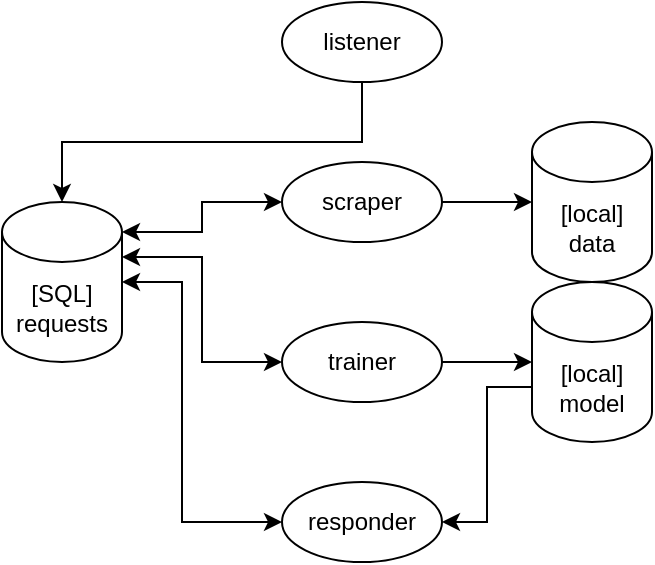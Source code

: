 <mxfile>
    <diagram id="rVMcc4GxVIDxMgJJh9NJ" name="Page-1">
        <mxGraphModel dx="1082" dy="2220" grid="1" gridSize="10" guides="1" tooltips="1" connect="1" arrows="1" fold="1" page="1" pageScale="1" pageWidth="850" pageHeight="1100" math="0" shadow="0">
            <root>
                <mxCell id="0"/>
                <mxCell id="1" parent="0"/>
                <mxCell id="66" style="edgeStyle=orthogonalEdgeStyle;rounded=0;orthogonalLoop=1;jettySize=auto;html=1;exitX=1;exitY=0;exitDx=0;exitDy=15;exitPerimeter=0;entryX=0;entryY=0.5;entryDx=0;entryDy=0;startArrow=classic;startFill=1;" edge="1" parent="1" source="gru1Wz-U9cadf4nogZ9C-3" target="23">
                    <mxGeometry relative="1" as="geometry"/>
                </mxCell>
                <mxCell id="67" style="edgeStyle=orthogonalEdgeStyle;rounded=0;orthogonalLoop=1;jettySize=auto;html=1;exitX=1;exitY=0;exitDx=0;exitDy=27.5;exitPerimeter=0;entryX=0;entryY=0.5;entryDx=0;entryDy=0;startArrow=classic;startFill=1;" edge="1" parent="1" source="gru1Wz-U9cadf4nogZ9C-3" target="61">
                    <mxGeometry relative="1" as="geometry"/>
                </mxCell>
                <mxCell id="68" style="edgeStyle=orthogonalEdgeStyle;rounded=0;orthogonalLoop=1;jettySize=auto;html=1;exitX=1;exitY=0.5;exitDx=0;exitDy=0;exitPerimeter=0;entryX=0;entryY=0.5;entryDx=0;entryDy=0;startArrow=classic;startFill=1;" edge="1" parent="1" source="gru1Wz-U9cadf4nogZ9C-3" target="63">
                    <mxGeometry relative="1" as="geometry">
                        <Array as="points">
                            <mxPoint x="130" y="-940"/>
                            <mxPoint x="130" y="-820"/>
                        </Array>
                    </mxGeometry>
                </mxCell>
                <mxCell id="gru1Wz-U9cadf4nogZ9C-3" value="[SQL]&lt;br&gt;requests" style="shape=cylinder3;whiteSpace=wrap;html=1;boundedLbl=1;backgroundOutline=1;size=15;" parent="1" vertex="1">
                    <mxGeometry x="40" y="-980" width="60" height="80" as="geometry"/>
                </mxCell>
                <mxCell id="70" style="edgeStyle=orthogonalEdgeStyle;rounded=0;orthogonalLoop=1;jettySize=auto;html=1;exitX=1;exitY=0.5;exitDx=0;exitDy=0;entryX=0;entryY=0.5;entryDx=0;entryDy=0;entryPerimeter=0;startArrow=none;startFill=0;" edge="1" parent="1" source="23" target="56">
                    <mxGeometry relative="1" as="geometry"/>
                </mxCell>
                <mxCell id="23" value="scraper" style="ellipse;whiteSpace=wrap;html=1;" parent="1" vertex="1">
                    <mxGeometry x="180" y="-1000" width="80" height="40" as="geometry"/>
                </mxCell>
                <mxCell id="40" style="edgeStyle=orthogonalEdgeStyle;rounded=0;orthogonalLoop=1;jettySize=auto;html=1;exitX=0.5;exitY=1;exitDx=0;exitDy=0;" parent="1" source="39" target="gru1Wz-U9cadf4nogZ9C-3" edge="1">
                    <mxGeometry relative="1" as="geometry"/>
                </mxCell>
                <mxCell id="39" value="listener" style="ellipse;whiteSpace=wrap;html=1;" parent="1" vertex="1">
                    <mxGeometry x="180" y="-1080" width="80" height="40" as="geometry"/>
                </mxCell>
                <mxCell id="56" value="[local]&lt;br&gt;data" style="shape=cylinder3;whiteSpace=wrap;html=1;boundedLbl=1;backgroundOutline=1;size=15;" parent="1" vertex="1">
                    <mxGeometry x="305" y="-1020" width="60" height="80" as="geometry"/>
                </mxCell>
                <mxCell id="65" style="edgeStyle=orthogonalEdgeStyle;rounded=0;orthogonalLoop=1;jettySize=auto;html=1;exitX=1;exitY=0.5;exitDx=0;exitDy=0;startArrow=none;startFill=0;" edge="1" parent="1" source="61" target="64">
                    <mxGeometry relative="1" as="geometry"/>
                </mxCell>
                <mxCell id="61" value="trainer" style="ellipse;whiteSpace=wrap;html=1;" parent="1" vertex="1">
                    <mxGeometry x="180" y="-920" width="80" height="40" as="geometry"/>
                </mxCell>
                <mxCell id="63" value="responder" style="ellipse;whiteSpace=wrap;html=1;" vertex="1" parent="1">
                    <mxGeometry x="180" y="-840" width="80" height="40" as="geometry"/>
                </mxCell>
                <mxCell id="69" style="edgeStyle=orthogonalEdgeStyle;rounded=0;orthogonalLoop=1;jettySize=auto;html=1;exitX=0;exitY=0;exitDx=0;exitDy=52.5;exitPerimeter=0;entryX=1;entryY=0.5;entryDx=0;entryDy=0;startArrow=none;startFill=0;" edge="1" parent="1" source="64" target="63">
                    <mxGeometry relative="1" as="geometry"/>
                </mxCell>
                <mxCell id="64" value="[local]&lt;br&gt;model" style="shape=cylinder3;whiteSpace=wrap;html=1;boundedLbl=1;backgroundOutline=1;size=15;" vertex="1" parent="1">
                    <mxGeometry x="305" y="-940" width="60" height="80" as="geometry"/>
                </mxCell>
            </root>
        </mxGraphModel>
    </diagram>
</mxfile>